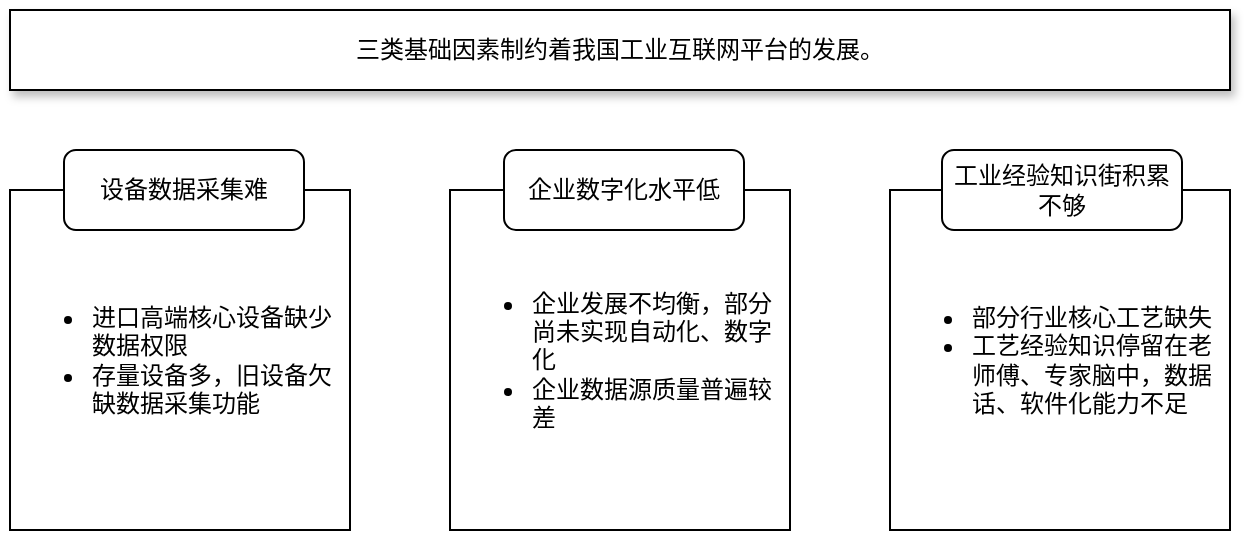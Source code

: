 <mxfile version="10.6.7" type="github"><diagram id="UDnJ0zDjLvo5-Mtg-DdU" name="第 1 页"><mxGraphModel dx="840" dy="458" grid="1" gridSize="10" guides="1" tooltips="1" connect="1" arrows="1" fold="1" page="1" pageScale="1" pageWidth="827" pageHeight="1169" math="0" shadow="0"><root><mxCell id="0"/><mxCell id="1" parent="0"/><mxCell id="FM3Ktp0Pm_X4MAfP2MgO-1" value="&lt;div style=&quot;text-align: left&quot;&gt;&lt;ul&gt;&lt;li style=&quot;text-align: left&quot;&gt;进口高端核心设备缺少数据权限&lt;br&gt;&lt;/li&gt;&lt;li&gt;存量设备多，旧设备欠缺数据采集功能&lt;br&gt;&lt;/li&gt;&lt;/ul&gt;&lt;/div&gt;" style="whiteSpace=wrap;html=1;aspect=fixed;" vertex="1" parent="1"><mxGeometry x="80" y="170" width="170" height="170" as="geometry"/></mxCell><mxCell id="FM3Ktp0Pm_X4MAfP2MgO-2" value="设备数据采集难" style="rounded=1;whiteSpace=wrap;html=1;" vertex="1" parent="1"><mxGeometry x="107" y="150" width="120" height="40" as="geometry"/></mxCell><mxCell id="FM3Ktp0Pm_X4MAfP2MgO-3" value="&lt;div style=&quot;text-align: left&quot;&gt;&lt;ul&gt;&lt;li style=&quot;text-align: left&quot;&gt;企业发展不均衡，部分尚未实现自动化、数字化&lt;/li&gt;&lt;li style=&quot;text-align: left&quot;&gt;企业数据源质量普遍较差&lt;/li&gt;&lt;/ul&gt;&lt;/div&gt;" style="whiteSpace=wrap;html=1;aspect=fixed;" vertex="1" parent="1"><mxGeometry x="300" y="170" width="170" height="170" as="geometry"/></mxCell><mxCell id="FM3Ktp0Pm_X4MAfP2MgO-4" value="企业数字化水平低" style="rounded=1;whiteSpace=wrap;html=1;" vertex="1" parent="1"><mxGeometry x="327" y="150" width="120" height="40" as="geometry"/></mxCell><mxCell id="FM3Ktp0Pm_X4MAfP2MgO-5" value="&lt;div style=&quot;text-align: left&quot;&gt;&lt;ul&gt;&lt;li style=&quot;text-align: left&quot;&gt;部分行业核心工艺缺失&lt;/li&gt;&lt;li style=&quot;text-align: left&quot;&gt;工艺经验知识停留在老师傅、专家脑中，数据话、软件化能力不足&lt;/li&gt;&lt;/ul&gt;&lt;/div&gt;" style="whiteSpace=wrap;html=1;aspect=fixed;" vertex="1" parent="1"><mxGeometry x="520" y="170" width="170" height="170" as="geometry"/></mxCell><mxCell id="FM3Ktp0Pm_X4MAfP2MgO-6" value="工业经验知识街积累不够" style="rounded=1;whiteSpace=wrap;html=1;" vertex="1" parent="1"><mxGeometry x="546" y="150" width="120" height="40" as="geometry"/></mxCell><mxCell id="FM3Ktp0Pm_X4MAfP2MgO-7" value="三类基础因素制约着我国工业互联网平台的发展。" style="rounded=0;whiteSpace=wrap;html=1;shadow=1;" vertex="1" parent="1"><mxGeometry x="80" y="80" width="610" height="40" as="geometry"/></mxCell></root></mxGraphModel></diagram><diagram name="ç¬¬ 2 é¡µ" id="YPV6__fveSV28w-bEMmi"><mxGraphModel dx="965" dy="458" grid="1" gridSize="10" guides="1" tooltips="1" connect="1" arrows="1" fold="1" page="1" pageScale="1" pageWidth="827" pageHeight="1169" math="0" shadow="0"><root><mxCell id="Rqtk2jCBebN-qRCcNkAb-0"/><mxCell id="Rqtk2jCBebN-qRCcNkAb-1" parent="Rqtk2jCBebN-qRCcNkAb-0"/><mxCell id="Rqtk2jCBebN-qRCcNkAb-2" value="智能化生产" style="rounded=0;whiteSpace=wrap;html=1;" parent="Rqtk2jCBebN-qRCcNkAb-1" vertex="1"><mxGeometry x="160" y="50" width="120" height="40" as="geometry"/></mxCell><mxCell id="Rqtk2jCBebN-qRCcNkAb-3" value="网络化协同" style="rounded=0;whiteSpace=wrap;html=1;" parent="Rqtk2jCBebN-qRCcNkAb-1" vertex="1"><mxGeometry x="296" y="50" width="120" height="40" as="geometry"/></mxCell><mxCell id="Rqtk2jCBebN-qRCcNkAb-4" value="个性化定制" style="rounded=0;whiteSpace=wrap;html=1;" parent="Rqtk2jCBebN-qRCcNkAb-1" vertex="1"><mxGeometry x="430" y="50" width="120" height="40" as="geometry"/></mxCell><mxCell id="Rqtk2jCBebN-qRCcNkAb-5" value="服务化延伸" style="rounded=0;whiteSpace=wrap;html=1;" parent="Rqtk2jCBebN-qRCcNkAb-1" vertex="1"><mxGeometry x="570" y="50" width="120" height="40" as="geometry"/></mxCell><mxCell id="Rqtk2jCBebN-qRCcNkAb-6" value="&lt;font style=&quot;font-size: 16px&quot;&gt;&lt;br&gt;数据驱动的工业智能&lt;/font&gt;&lt;br&gt;采集交换-&amp;gt;集成处理-&amp;gt;建模分析-&amp;gt;决策控制&lt;br&gt;" style="strokeWidth=2;html=1;shape=mxgraph.flowchart.database;whiteSpace=wrap;" parent="Rqtk2jCBebN-qRCcNkAb-1" vertex="1"><mxGeometry x="194" y="114" width="444" height="90" as="geometry"/></mxCell><mxCell id="Rqtk2jCBebN-qRCcNkAb-7" value="&lt;b&gt;&lt;font style=&quot;font-size: 15px&quot;&gt;工业互联网平台&lt;/font&gt;&lt;/b&gt;" style="text;html=1;resizable=0;autosize=1;align=center;verticalAlign=middle;points=[];fillColor=none;strokeColor=none;rounded=0;" parent="Rqtk2jCBebN-qRCcNkAb-1" vertex="1"><mxGeometry x="353" y="120" width="120" height="20" as="geometry"/></mxCell><mxCell id="eDt97ovRHvxBG2Eiw6Wa-1" value="" style="group" vertex="1" connectable="0" parent="Rqtk2jCBebN-qRCcNkAb-1"><mxGeometry x="16" y="275" width="791" height="395" as="geometry"/></mxCell><mxCell id="Rqtk2jCBebN-qRCcNkAb-32" value="工厂内" style="ellipse;shape=cloud;strokeWidth=2;fontSize=14;whiteSpace=wrap;html=1;align=center;strokeColor=#808080;" parent="eDt97ovRHvxBG2Eiw6Wa-1" vertex="1"><mxGeometry x="368" y="187" width="340" height="160" as="geometry"/></mxCell><mxCell id="Rqtk2jCBebN-qRCcNkAb-8" value="" style="fontColor=#0066CC;verticalAlign=top;verticalLabelPosition=bottom;labelPosition=center;align=center;html=1;fillColor=#CCCCCC;strokeColor=#000000;gradientColor=none;gradientDirection=north;strokeWidth=2;shape=mxgraph.networks.business_center;rounded=1;shadow=0;comic=0;labelBackgroundColor=none;" parent="eDt97ovRHvxBG2Eiw6Wa-1" vertex="1"><mxGeometry x="130" y="218" width="70" height="60" as="geometry"/></mxCell><mxCell id="Rqtk2jCBebN-qRCcNkAb-9" value="" style="shape=image;verticalLabelPosition=bottom;labelBackgroundColor=#ffffff;verticalAlign=top;aspect=fixed;imageAspect=0;image=https://i.52112.com/icon/256/20190117/28159/1397971.png;" parent="eDt97ovRHvxBG2Eiw6Wa-1" vertex="1"><mxGeometry x="277" y="5" width="80" height="80" as="geometry"/></mxCell><mxCell id="Rqtk2jCBebN-qRCcNkAb-11" value="" style="shape=image;verticalLabelPosition=bottom;labelBackgroundColor=#ffffff;verticalAlign=top;aspect=fixed;imageAspect=0;image=https://i.52112.com/icon/256/20190325/33805/1654192.png;" parent="eDt97ovRHvxBG2Eiw6Wa-1" vertex="1"><mxGeometry x="481" width="60" height="60" as="geometry"/></mxCell><mxCell id="Rqtk2jCBebN-qRCcNkAb-13" value="" style="shape=image;verticalLabelPosition=bottom;labelBackgroundColor=#ffffff;verticalAlign=top;aspect=fixed;imageAspect=0;image=https://i.52112.com/icon/256/20170427/6116/404192.png;" parent="eDt97ovRHvxBG2Eiw6Wa-1" vertex="1"><mxGeometry x="379" y="248" width="58" height="58" as="geometry"/></mxCell><mxCell id="Rqtk2jCBebN-qRCcNkAb-14" value="" style="shape=image;verticalLabelPosition=bottom;labelBackgroundColor=#ffffff;verticalAlign=top;aspect=fixed;imageAspect=0;image=https://i.52112.com/icon/256/20160615/2217/121720.png;" parent="eDt97ovRHvxBG2Eiw6Wa-1" vertex="1"><mxGeometry x="35" y="101" width="64" height="64" as="geometry"/></mxCell><mxCell id="Rqtk2jCBebN-qRCcNkAb-15" value="" style="shape=image;verticalLabelPosition=bottom;labelBackgroundColor=#ffffff;verticalAlign=top;aspect=fixed;imageAspect=0;image=https://i.52112.com/icon/256/20190328/34130/1662333.png;" parent="eDt97ovRHvxBG2Eiw6Wa-1" vertex="1"><mxGeometry x="651" y="25" width="108" height="108" as="geometry"/></mxCell><mxCell id="Rqtk2jCBebN-qRCcNkAb-16" value="" style="shape=image;verticalLabelPosition=bottom;labelBackgroundColor=#ffffff;verticalAlign=top;aspect=fixed;imageAspect=0;image=https://i.52112.com/icon/256/20190213/30369/1504200.png;" parent="eDt97ovRHvxBG2Eiw6Wa-1" vertex="1"><mxGeometry x="581" y="144" width="86" height="86" as="geometry"/></mxCell><mxCell id="Rqtk2jCBebN-qRCcNkAb-17" value="" style="shape=image;verticalLabelPosition=bottom;labelBackgroundColor=#ffffff;verticalAlign=top;aspect=fixed;imageAspect=0;image=https://i.52112.com/icon/256/20160617/2242/122777.png;" parent="eDt97ovRHvxBG2Eiw6Wa-1" vertex="1"><mxGeometry x="465" y="162" width="56" height="56" as="geometry"/></mxCell><mxCell id="Rqtk2jCBebN-qRCcNkAb-19" value="" style="shape=image;verticalLabelPosition=bottom;labelBackgroundColor=#ffffff;verticalAlign=top;aspect=fixed;imageAspect=0;image=https://i.52112.com/icon/256/20160516/18189/299503.png;" parent="eDt97ovRHvxBG2Eiw6Wa-1" vertex="1"><mxGeometry x="667" y="270" width="44" height="44" as="geometry"/></mxCell><mxCell id="Rqtk2jCBebN-qRCcNkAb-20" value="" style="shape=image;verticalLabelPosition=bottom;labelBackgroundColor=#ffffff;verticalAlign=top;aspect=fixed;imageAspect=0;image=https://i.52112.com/icon/256/20190423/37437/1783623.png;" parent="eDt97ovRHvxBG2Eiw6Wa-1" vertex="1"><mxGeometry x="511" y="310" width="56" height="56" as="geometry"/></mxCell><mxCell id="Rqtk2jCBebN-qRCcNkAb-23" value="" style="verticalLabelPosition=bottom;verticalAlign=top;html=1;shape=mxgraph.basic.arc;startAngle=0.756;endAngle=0.1;strokeWidth=2;strokeColor=#999999;" parent="eDt97ovRHvxBG2Eiw6Wa-1" vertex="1"><mxGeometry x="101" y="72" width="226" height="145" as="geometry"/></mxCell><mxCell id="Rqtk2jCBebN-qRCcNkAb-24" value="" style="verticalLabelPosition=bottom;verticalAlign=top;html=1;shape=mxgraph.basic.arc;startAngle=0.75;endAngle=0.127;strokeWidth=2;strokeColor=#999999;rotation=0;" parent="eDt97ovRHvxBG2Eiw6Wa-1" vertex="1"><mxGeometry x="251" y="3" width="220" height="148" as="geometry"/></mxCell><mxCell id="Rqtk2jCBebN-qRCcNkAb-25" value="" style="verticalLabelPosition=bottom;verticalAlign=top;html=1;shape=mxgraph.basic.arc;startAngle=0.366;endAngle=0.969;strokeColor=#999999;strokeWidth=2;" parent="eDt97ovRHvxBG2Eiw6Wa-1" vertex="1"><mxGeometry x="-1" y="159" width="100" height="44" as="geometry"/></mxCell><mxCell id="Rqtk2jCBebN-qRCcNkAb-26" value="" style="verticalLabelPosition=bottom;verticalAlign=top;html=1;shape=mxgraph.basic.arc;startAngle=0.504;endAngle=0.969;strokeColor=#999999;strokeWidth=2;" parent="eDt97ovRHvxBG2Eiw6Wa-1" vertex="1"><mxGeometry x="1" y="203" width="100" height="44" as="geometry"/></mxCell><mxCell id="Rqtk2jCBebN-qRCcNkAb-27" value="" style="verticalLabelPosition=bottom;verticalAlign=top;html=1;shape=mxgraph.basic.arc;startAngle=0.359;endAngle=0.777;strokeColor=#999999;strokeWidth=2;" parent="eDt97ovRHvxBG2Eiw6Wa-1" vertex="1"><mxGeometry x="50" y="206" width="227" height="84" as="geometry"/></mxCell><mxCell id="Rqtk2jCBebN-qRCcNkAb-33" value="设计企业" style="text;html=1;strokeColor=none;fillColor=none;align=center;verticalAlign=middle;whiteSpace=wrap;rounded=0;" parent="eDt97ovRHvxBG2Eiw6Wa-1" vertex="1"><mxGeometry x="131" y="289" width="60" height="20" as="geometry"/></mxCell><mxCell id="Rqtk2jCBebN-qRCcNkAb-34" value="供应链" style="text;html=1;strokeColor=none;fillColor=none;align=center;verticalAlign=middle;whiteSpace=wrap;rounded=0;" parent="eDt97ovRHvxBG2Eiw6Wa-1" vertex="1"><mxGeometry x="251" y="327" width="60" height="20" as="geometry"/></mxCell><mxCell id="Rqtk2jCBebN-qRCcNkAb-36" value="设备" style="text;html=1;strokeColor=none;fillColor=none;align=center;verticalAlign=middle;whiteSpace=wrap;rounded=0;" parent="eDt97ovRHvxBG2Eiw6Wa-1" vertex="1"><mxGeometry x="506" y="375" width="60" height="20" as="geometry"/></mxCell><mxCell id="Rqtk2jCBebN-qRCcNkAb-37" value="劳动者" style="text;html=1;strokeColor=none;fillColor=none;align=center;verticalAlign=middle;whiteSpace=wrap;rounded=0;" parent="eDt97ovRHvxBG2Eiw6Wa-1" vertex="1"><mxGeometry x="381" y="306" width="60" height="20" as="geometry"/></mxCell><mxCell id="Rqtk2jCBebN-qRCcNkAb-38" value="系统" style="text;html=1;strokeColor=none;fillColor=none;align=center;verticalAlign=middle;whiteSpace=wrap;rounded=0;" parent="eDt97ovRHvxBG2Eiw6Wa-1" vertex="1"><mxGeometry x="661" y="314" width="60" height="20" as="geometry"/></mxCell><mxCell id="Rqtk2jCBebN-qRCcNkAb-39" value="工厂" style="text;html=1;strokeColor=none;fillColor=none;align=center;verticalAlign=middle;whiteSpace=wrap;rounded=0;" parent="eDt97ovRHvxBG2Eiw6Wa-1" vertex="1"><mxGeometry x="607" y="230" width="60" height="20" as="geometry"/></mxCell><mxCell id="Rqtk2jCBebN-qRCcNkAb-40" value="物料&lt;br&gt;" style="text;html=1;strokeColor=none;fillColor=none;align=center;verticalAlign=middle;whiteSpace=wrap;rounded=0;" parent="eDt97ovRHvxBG2Eiw6Wa-1" vertex="1"><mxGeometry x="465" y="215" width="60" height="20" as="geometry"/></mxCell><mxCell id="Rqtk2jCBebN-qRCcNkAb-41" value="智能产品" style="text;html=1;strokeColor=none;fillColor=none;align=center;verticalAlign=middle;whiteSpace=wrap;rounded=0;" parent="eDt97ovRHvxBG2Eiw6Wa-1" vertex="1"><mxGeometry x="678" y="123" width="60" height="20" as="geometry"/></mxCell><mxCell id="Rqtk2jCBebN-qRCcNkAb-42" value="物流企业" style="text;html=1;strokeColor=none;fillColor=none;align=center;verticalAlign=middle;whiteSpace=wrap;rounded=0;" parent="eDt97ovRHvxBG2Eiw6Wa-1" vertex="1"><mxGeometry x="287" y="65" width="60" height="20" as="geometry"/></mxCell><mxCell id="Rqtk2jCBebN-qRCcNkAb-43" value="金融机构&lt;br&gt;" style="text;html=1;strokeColor=none;fillColor=none;align=center;verticalAlign=middle;whiteSpace=wrap;rounded=0;" parent="eDt97ovRHvxBG2Eiw6Wa-1" vertex="1"><mxGeometry x="479" y="60" width="60" height="20" as="geometry"/></mxCell><mxCell id="Rqtk2jCBebN-qRCcNkAb-44" value="用户" style="text;html=1;strokeColor=none;fillColor=none;align=center;verticalAlign=middle;whiteSpace=wrap;rounded=0;" parent="eDt97ovRHvxBG2Eiw6Wa-1" vertex="1"><mxGeometry x="37" y="165" width="60" height="20" as="geometry"/></mxCell><mxCell id="Rqtk2jCBebN-qRCcNkAb-45" value="" style="verticalLabelPosition=bottom;verticalAlign=top;html=1;shape=mxgraph.basic.arc;startAngle=0.384;endAngle=0.747;strokeColor=#999999;strokeWidth=2;" parent="eDt97ovRHvxBG2Eiw6Wa-1" vertex="1"><mxGeometry x="200" y="244" width="227" height="84" as="geometry"/></mxCell><mxCell id="Rqtk2jCBebN-qRCcNkAb-46" value="" style="verticalLabelPosition=bottom;verticalAlign=top;html=1;shape=mxgraph.basic.arc;startAngle=0.772;endAngle=0.115;strokeWidth=2;strokeColor=#999999;rotation=19;" parent="eDt97ovRHvxBG2Eiw6Wa-1" vertex="1"><mxGeometry x="436" width="226" height="145" as="geometry"/></mxCell><mxCell id="Rqtk2jCBebN-qRCcNkAb-47" value="" style="verticalLabelPosition=bottom;verticalAlign=top;html=1;shape=mxgraph.basic.arc;startAngle=0.07;endAngle=0.47;strokeColor=#999999;strokeWidth=2;" parent="eDt97ovRHvxBG2Eiw6Wa-1" vertex="1"><mxGeometry x="577" y="111" width="213" height="154" as="geometry"/></mxCell><mxCell id="Rqtk2jCBebN-qRCcNkAb-12" value="" style="shape=image;verticalLabelPosition=bottom;labelBackgroundColor=#ffffff;verticalAlign=top;aspect=fixed;imageAspect=0;image=https://i.52112.com/icon/256/20190213/30374/1504450.png;" parent="eDt97ovRHvxBG2Eiw6Wa-1" vertex="1"><mxGeometry x="251" y="248" width="66" height="66" as="geometry"/></mxCell></root></mxGraphModel></diagram><diagram id="_a2ZGXW7shlCfCgiOOMF" name="第 3 页"><mxGraphModel dx="965" dy="458" grid="1" gridSize="10" guides="1" tooltips="1" connect="1" arrows="1" fold="1" page="1" pageScale="1" pageWidth="827" pageHeight="1169" math="0" shadow="0"><root><mxCell id="iqeBOmRYnSqTJEgI9trY-0"/><mxCell id="iqeBOmRYnSqTJEgI9trY-1" parent="iqeBOmRYnSqTJEgI9trY-0"/><mxCell id="iqeBOmRYnSqTJEgI9trY-2" value="阶段一：基于技术能力，&lt;br&gt;&lt;b&gt;卖产品&lt;/b&gt;" style="ellipse;whiteSpace=wrap;html=1;rounded=1;shadow=0;comic=0;labelBackgroundColor=none;strokeColor=#6881B3;strokeWidth=2;fillColor=#CCFFCC;fontFamily=Helvetica;fontSize=22;fontColor=#000000;verticalAlign=middle;gradientColor=none;gradientDirection=north;spacingBottom=17;" vertex="1" parent="iqeBOmRYnSqTJEgI9trY-1"><mxGeometry x="40" y="640" width="370" height="138" as="geometry"/></mxCell><mxCell id="iqeBOmRYnSqTJEgI9trY-3" value="阶段二：基于知识经验积累，形成&lt;br&gt;&lt;b&gt;产品+配套服务&lt;/b&gt;" style="ellipse;whiteSpace=wrap;html=1;rounded=1;shadow=0;comic=0;labelBackgroundColor=none;strokeColor=#6881B3;strokeWidth=2;fillColor=#CCFFCC;fontFamily=Helvetica;fontSize=22;fontColor=#000000;verticalAlign=middle;gradientColor=none;gradientDirection=north;" vertex="1" parent="iqeBOmRYnSqTJEgI9trY-1"><mxGeometry x="280" y="520" width="380" height="140" as="geometry"/></mxCell><mxCell id="iqeBOmRYnSqTJEgI9trY-4" value="阶段三：借助于开放工业互联网平台，形成&lt;b&gt;专业服务和创新能力&lt;/b&gt;" style="ellipse;whiteSpace=wrap;html=1;rounded=1;shadow=0;comic=0;labelBackgroundColor=none;strokeColor=#6881B3;strokeWidth=2;fillColor=#CCFFCC;fontFamily=Helvetica;fontSize=22;fontColor=#000000;verticalAlign=middle;gradientColor=none;gradientDirection=north;spacingBottom=17;" vertex="1" parent="iqeBOmRYnSqTJEgI9trY-1"><mxGeometry x="530" y="400" width="370" height="140" as="geometry"/></mxCell></root></mxGraphModel></diagram></mxfile>